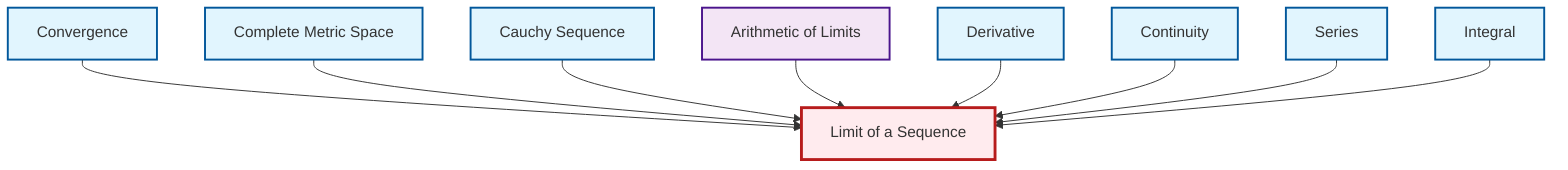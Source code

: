 graph TD
    classDef definition fill:#e1f5fe,stroke:#01579b,stroke-width:2px
    classDef theorem fill:#f3e5f5,stroke:#4a148c,stroke-width:2px
    classDef axiom fill:#fff3e0,stroke:#e65100,stroke-width:2px
    classDef example fill:#e8f5e9,stroke:#1b5e20,stroke-width:2px
    classDef current fill:#ffebee,stroke:#b71c1c,stroke-width:3px
    thm-limit-arithmetic["Arithmetic of Limits"]:::theorem
    def-series["Series"]:::definition
    def-derivative["Derivative"]:::definition
    def-convergence["Convergence"]:::definition
    def-continuity["Continuity"]:::definition
    def-integral["Integral"]:::definition
    def-complete-metric-space["Complete Metric Space"]:::definition
    def-limit["Limit of a Sequence"]:::definition
    def-cauchy-sequence["Cauchy Sequence"]:::definition
    def-convergence --> def-limit
    def-complete-metric-space --> def-limit
    def-cauchy-sequence --> def-limit
    thm-limit-arithmetic --> def-limit
    def-derivative --> def-limit
    def-continuity --> def-limit
    def-series --> def-limit
    def-integral --> def-limit
    class def-limit current